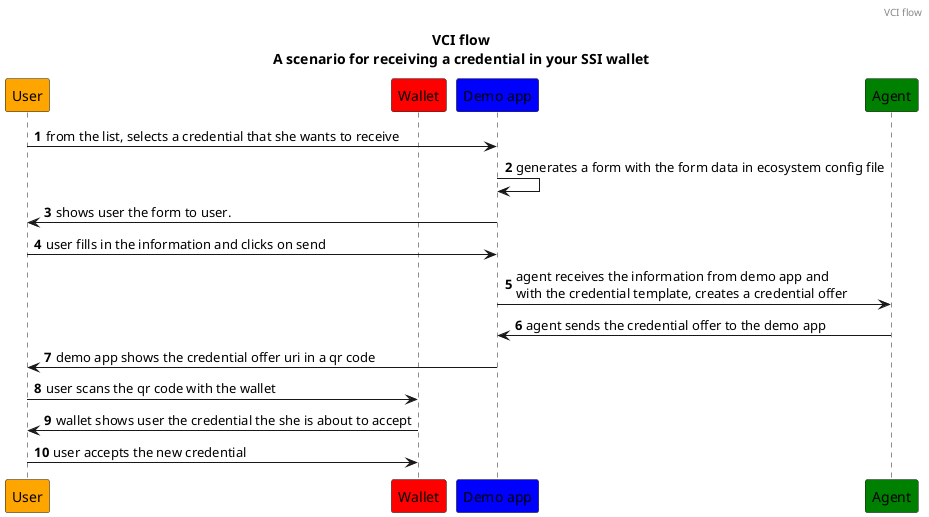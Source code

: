 @startuml

header VCI flow
title
VCI flow
A scenario for receiving a credential in your SSI wallet
end title

autonumber

participant "User" as user order 0 #ORANGE
participant "Wallet" as wallet order 1 #RED
participant "Demo app" as demo order 2 #BLUE
participant "Agent" as agent order 3 #GREEN

user -> demo: from the list, selects a credential that she wants to receive
demo -> demo: generates a form with the form data in ecosystem config file
demo -> user: shows user the form to user.
user -> demo: user fills in the information and clicks on send
demo -> agent: agent receives the information from demo app and\nwith the credential template, creates a credential offer
agent -> demo: agent sends the credential offer to the demo app
demo -> user: demo app shows the credential offer uri in a qr code
user -> wallet: user scans the qr code with the wallet
wallet -> user: wallet shows user the credential the she is about to accept
user -> wallet: user accepts the new credential
@enduml
